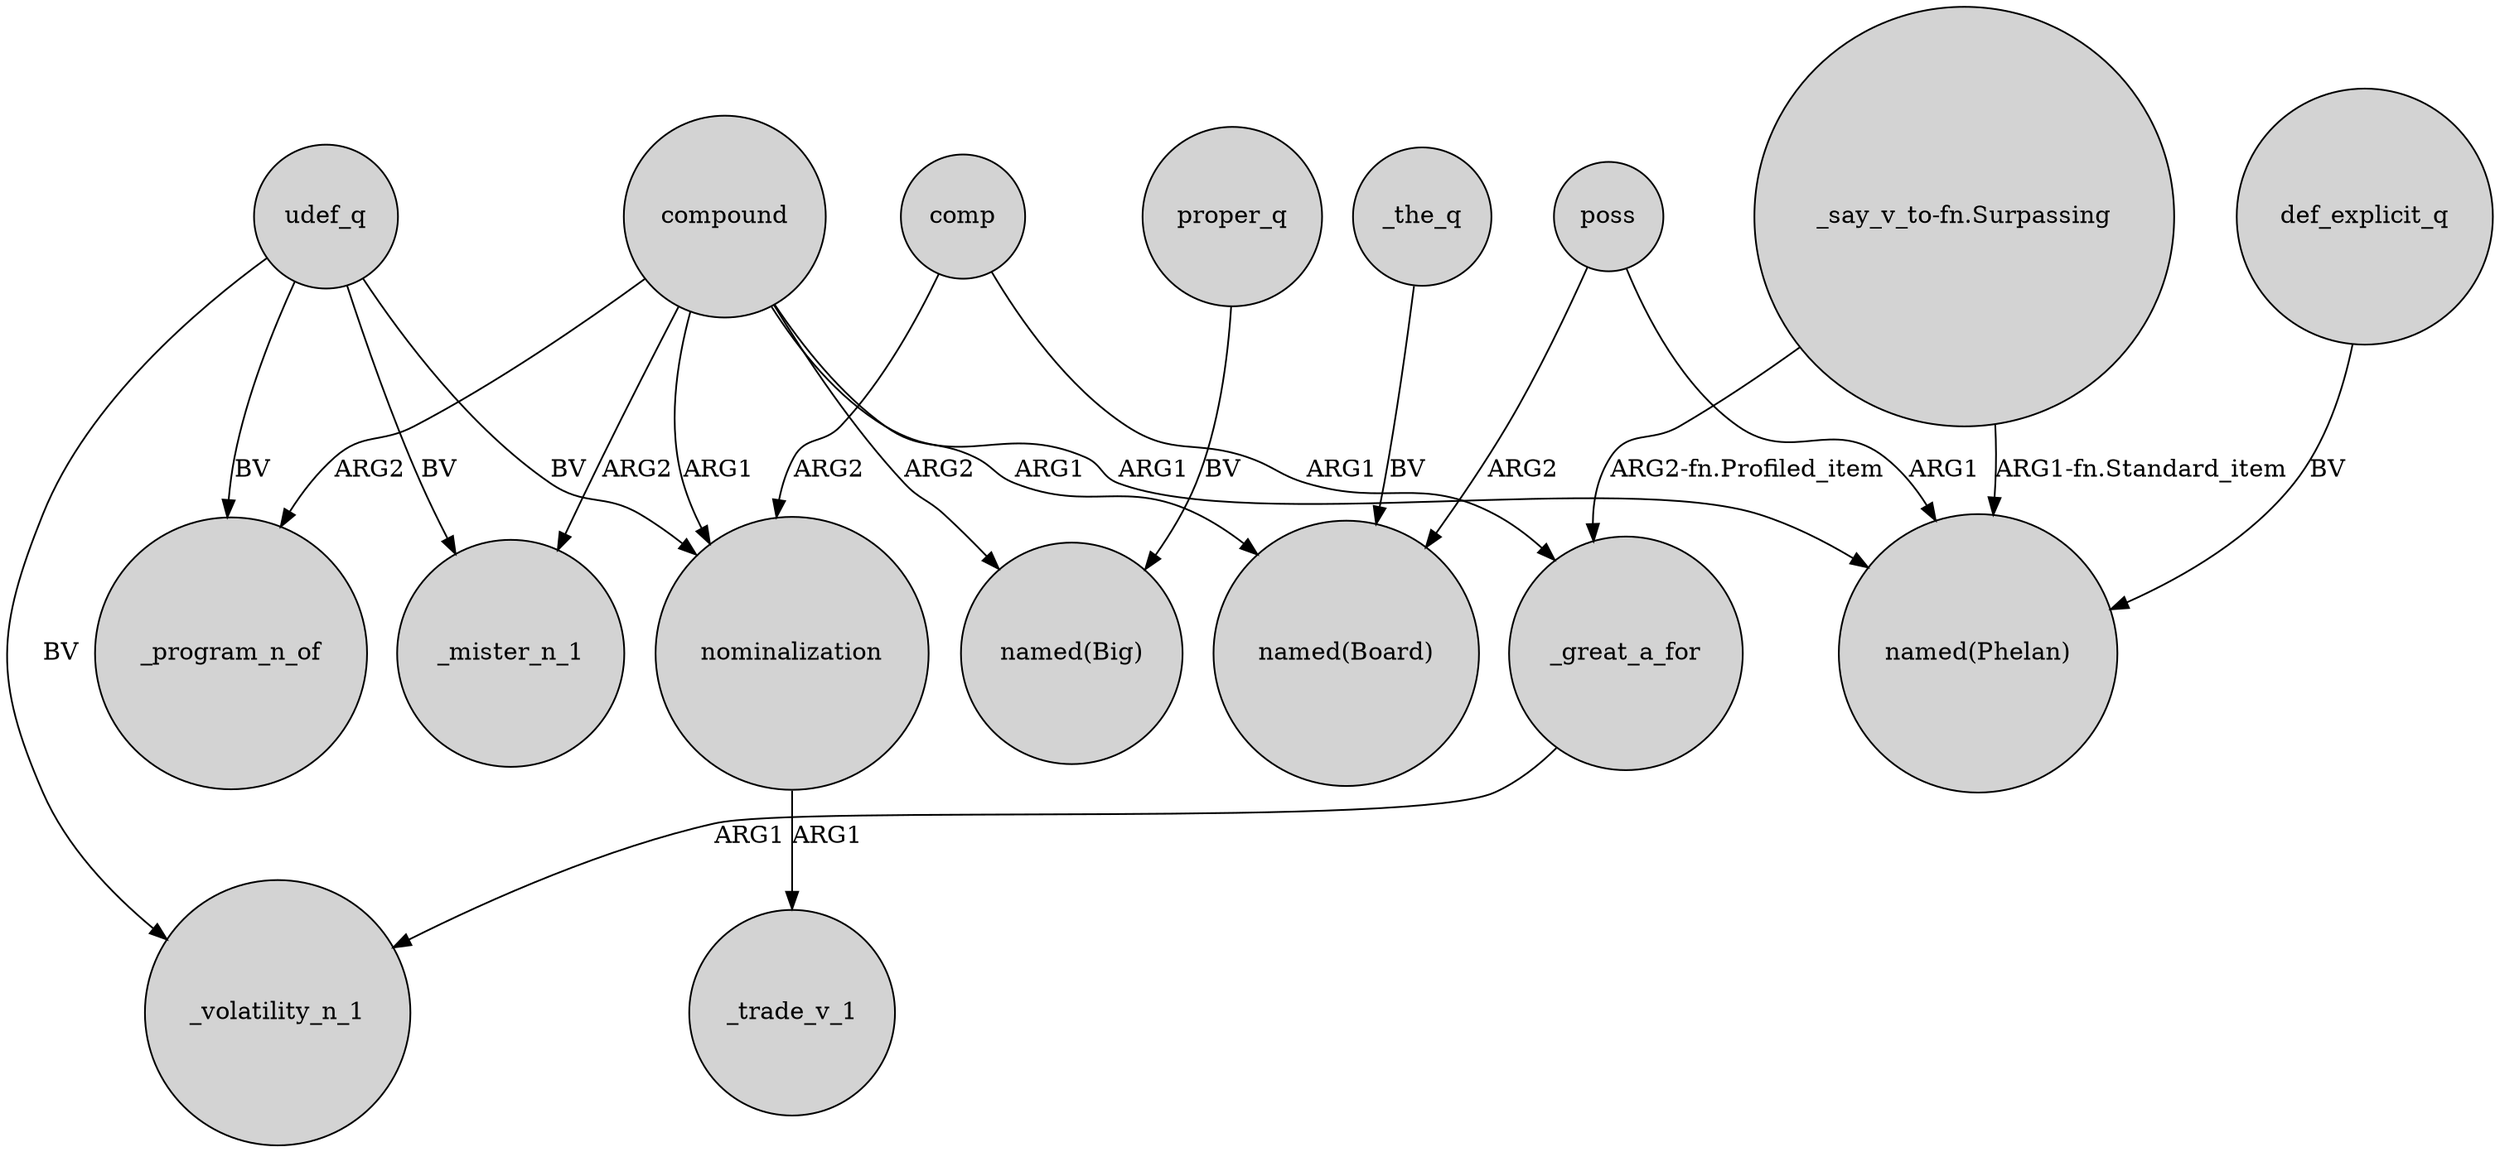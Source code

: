 digraph {
	node [shape=circle style=filled]
	_the_q -> "named(Board)" [label=BV]
	compound -> _mister_n_1 [label=ARG2]
	udef_q -> _volatility_n_1 [label=BV]
	compound -> "named(Big)" [label=ARG2]
	udef_q -> nominalization [label=BV]
	compound -> "named(Phelan)" [label=ARG1]
	comp -> nominalization [label=ARG2]
	"_say_v_to-fn.Surpassing" -> "named(Phelan)" [label="ARG1-fn.Standard_item"]
	udef_q -> _mister_n_1 [label=BV]
	udef_q -> _program_n_of [label=BV]
	poss -> "named(Phelan)" [label=ARG1]
	compound -> _program_n_of [label=ARG2]
	compound -> nominalization [label=ARG1]
	def_explicit_q -> "named(Phelan)" [label=BV]
	"_say_v_to-fn.Surpassing" -> _great_a_for [label="ARG2-fn.Profiled_item"]
	proper_q -> "named(Big)" [label=BV]
	comp -> _great_a_for [label=ARG1]
	compound -> "named(Board)" [label=ARG1]
	_great_a_for -> _volatility_n_1 [label=ARG1]
	nominalization -> _trade_v_1 [label=ARG1]
	poss -> "named(Board)" [label=ARG2]
}

